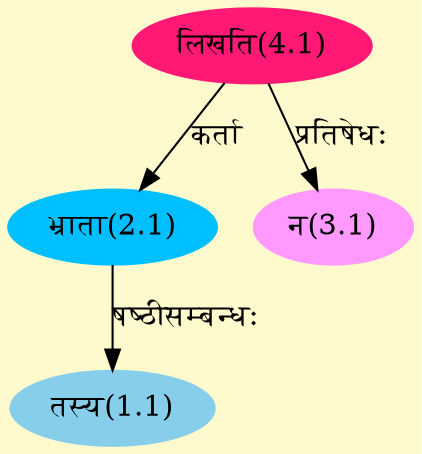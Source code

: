 digraph G{
rankdir=BT;
 compound=true;
 bgcolor="lemonchiffon1";
Node1_1 [style=filled, color="#87CEEB" label = "तस्य(1.1)"]
Node2_1 [style=filled, color="#00BFFF" label = "भ्राता(2.1)"]
Node4_1 [style=filled, color="#FF1975" label = "लिखति(4.1)"]
Node3_1 [style=filled, color="#FF99FF" label = "न(3.1)"]
/* Start of Relations section */

Node1_1 -> Node2_1 [  label="षष्ठीसम्बन्धः"  dir="back" ]
Node2_1 -> Node4_1 [  label="कर्ता"  dir="back" ]
Node3_1 -> Node4_1 [  label="प्रतिषेधः"  dir="back" ]
}
